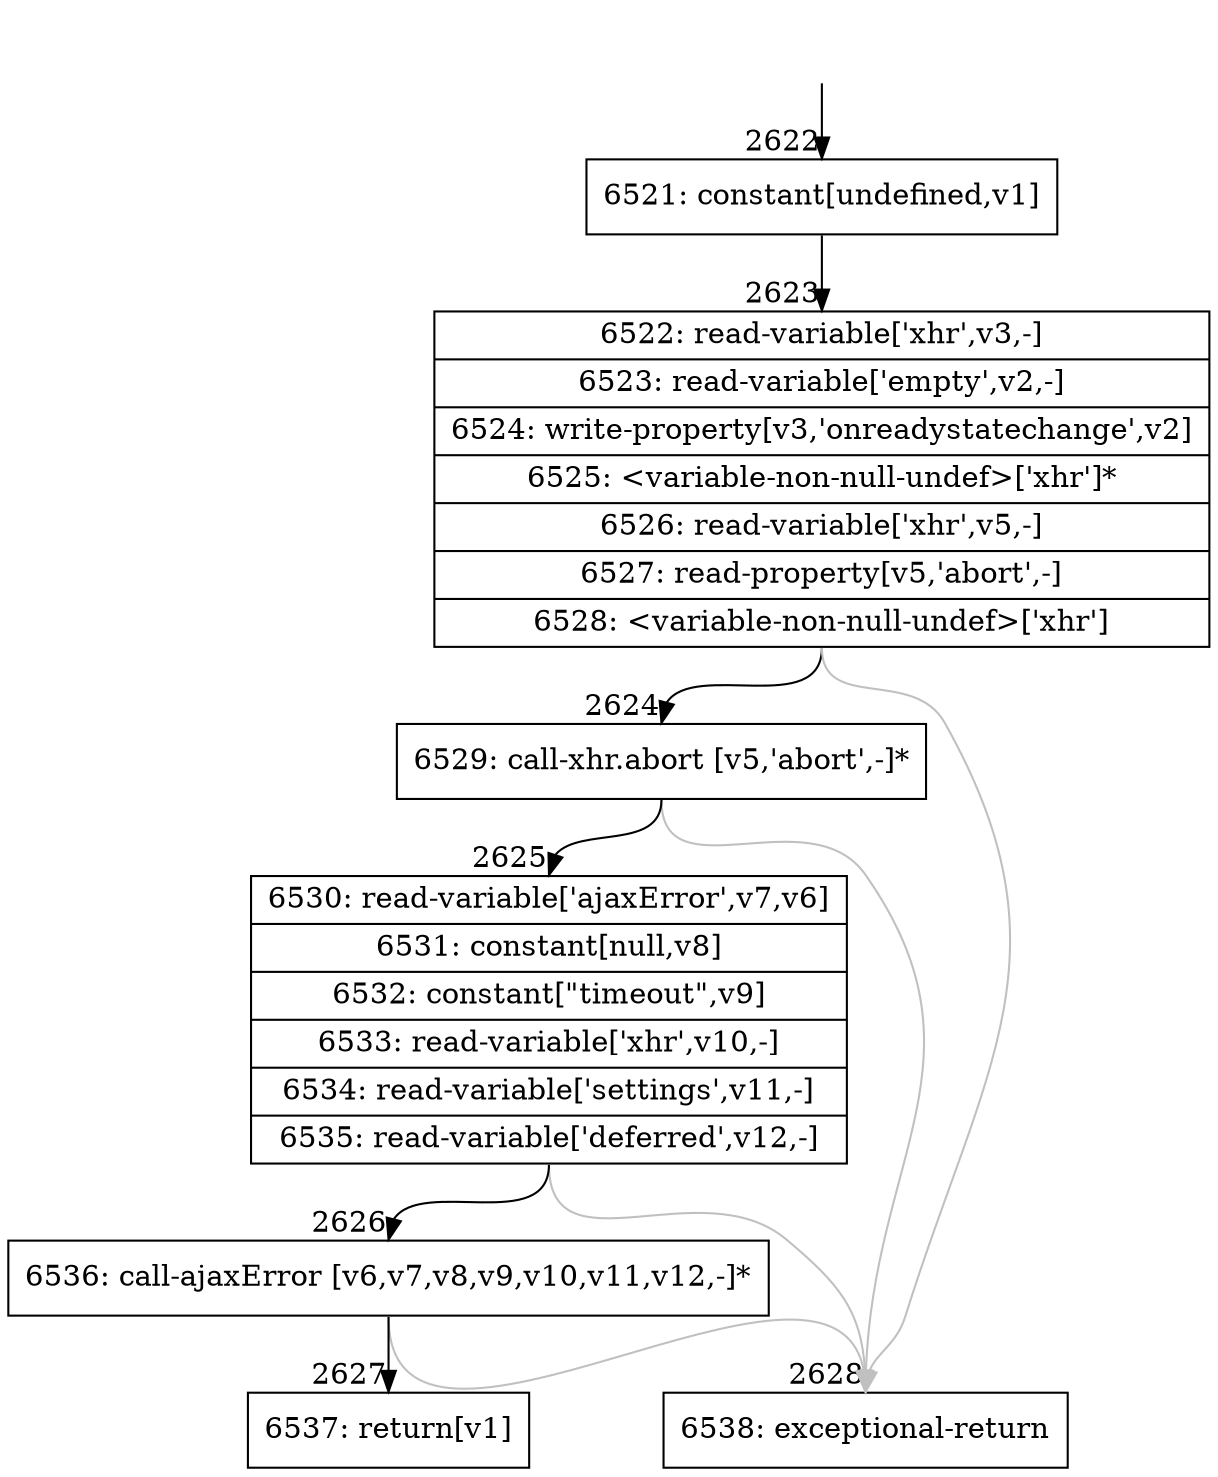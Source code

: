 digraph {
rankdir="TD"
BB_entry233[shape=none,label=""];
BB_entry233 -> BB2622 [tailport=s, headport=n, headlabel="    2622"]
BB2622 [shape=record label="{6521: constant[undefined,v1]}" ] 
BB2622 -> BB2623 [tailport=s, headport=n, headlabel="      2623"]
BB2623 [shape=record label="{6522: read-variable['xhr',v3,-]|6523: read-variable['empty',v2,-]|6524: write-property[v3,'onreadystatechange',v2]|6525: \<variable-non-null-undef\>['xhr']*|6526: read-variable['xhr',v5,-]|6527: read-property[v5,'abort',-]|6528: \<variable-non-null-undef\>['xhr']}" ] 
BB2623 -> BB2624 [tailport=s, headport=n, headlabel="      2624"]
BB2623 -> BB2628 [tailport=s, headport=n, color=gray, headlabel="      2628"]
BB2624 [shape=record label="{6529: call-xhr.abort [v5,'abort',-]*}" ] 
BB2624 -> BB2625 [tailport=s, headport=n, headlabel="      2625"]
BB2624 -> BB2628 [tailport=s, headport=n, color=gray]
BB2625 [shape=record label="{6530: read-variable['ajaxError',v7,v6]|6531: constant[null,v8]|6532: constant[\"timeout\",v9]|6533: read-variable['xhr',v10,-]|6534: read-variable['settings',v11,-]|6535: read-variable['deferred',v12,-]}" ] 
BB2625 -> BB2626 [tailport=s, headport=n, headlabel="      2626"]
BB2625 -> BB2628 [tailport=s, headport=n, color=gray]
BB2626 [shape=record label="{6536: call-ajaxError [v6,v7,v8,v9,v10,v11,v12,-]*}" ] 
BB2626 -> BB2627 [tailport=s, headport=n, headlabel="      2627"]
BB2626 -> BB2628 [tailport=s, headport=n, color=gray]
BB2627 [shape=record label="{6537: return[v1]}" ] 
BB2628 [shape=record label="{6538: exceptional-return}" ] 
//#$~ 1436
}
